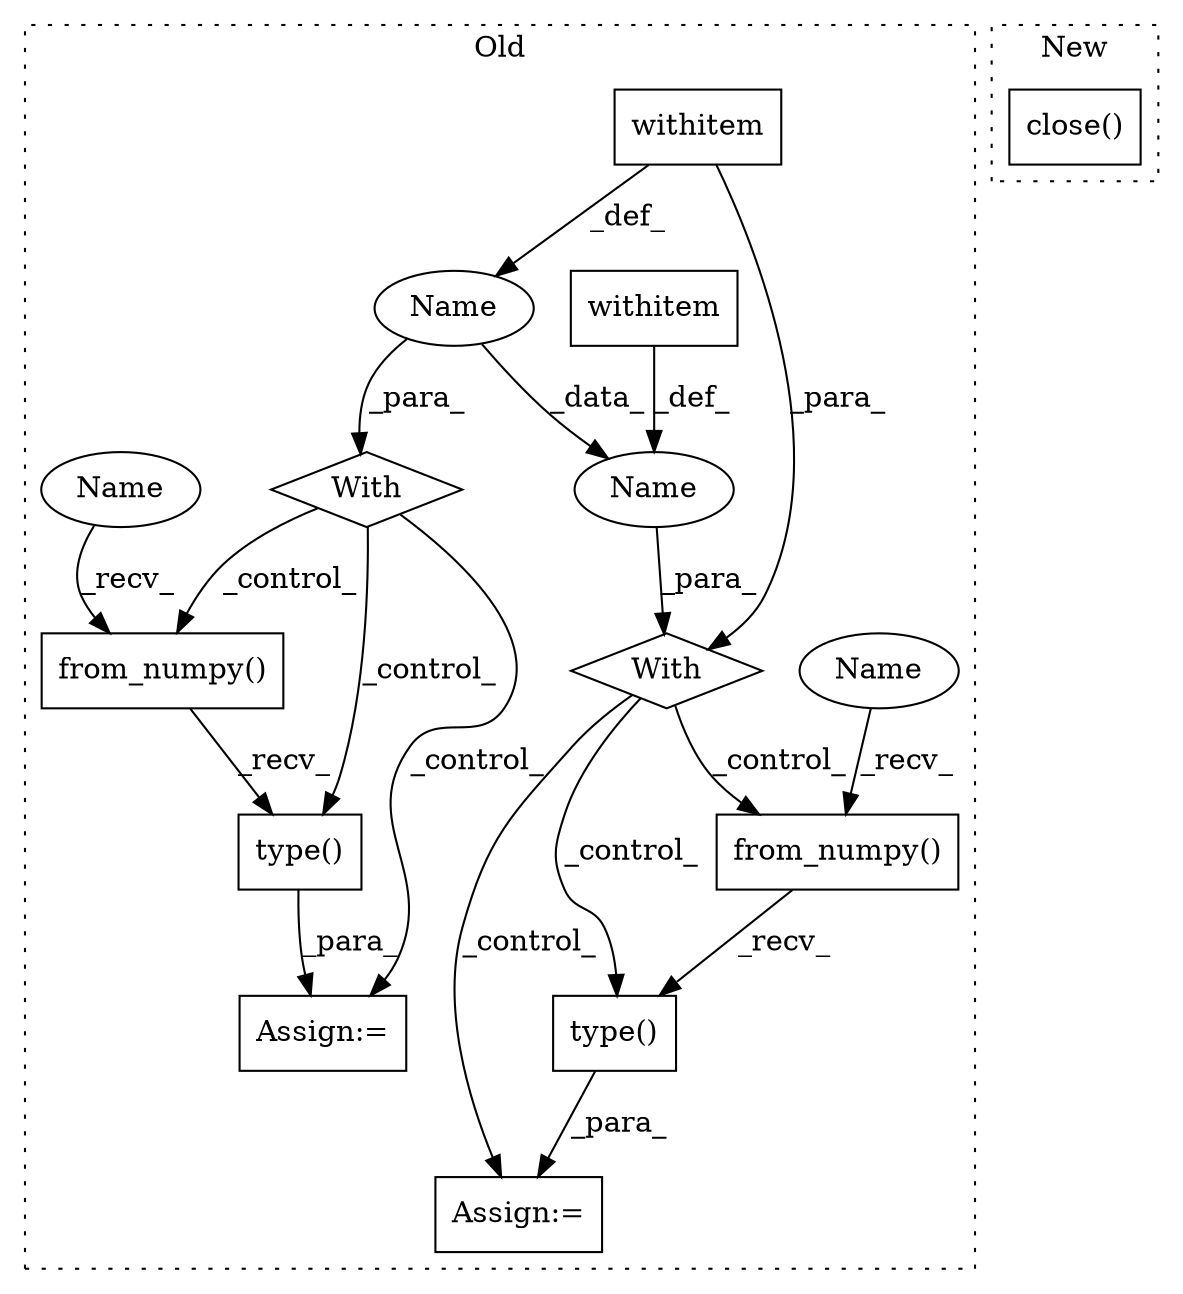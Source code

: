 digraph G {
subgraph cluster0 {
1 [label="from_numpy()" a="75" s="1000,1023" l="17,1" shape="box"];
3 [label="Name" a="87" s="654" l="4" shape="ellipse"];
4 [label="Assign:=" a="68" s="996" l="4" shape="box"];
5 [label="With" a="39" s="560,569" l="5,99" shape="diamond"];
6 [label="from_numpy()" a="75" s="3889,3910" l="17,1" shape="box"];
7 [label="Name" a="87" s="3666" l="4" shape="ellipse"];
8 [label="Assign:=" a="68" s="3883" l="6" shape="box"];
9 [label="With" a="39" s="3567,3576" l="5,104" shape="diamond"];
10 [label="withitem" a="49" s="565" l="4" shape="box"];
11 [label="type()" a="75" s="1000,1047" l="30,1" shape="box"];
12 [label="withitem" a="49" s="3572" l="4" shape="box"];
13 [label="type()" a="75" s="3889,3934" l="28,1" shape="box"];
14 [label="Name" a="87" s="1000" l="5" shape="ellipse"];
15 [label="Name" a="87" s="3889" l="5" shape="ellipse"];
label = "Old";
style="dotted";
}
subgraph cluster1 {
2 [label="close()" a="75" s="4858" l="12" shape="box"];
label = "New";
style="dotted";
}
1 -> 11 [label="_recv_"];
3 -> 5 [label="_para_"];
3 -> 7 [label="_data_"];
5 -> 4 [label="_control_"];
5 -> 1 [label="_control_"];
5 -> 11 [label="_control_"];
6 -> 13 [label="_recv_"];
7 -> 9 [label="_para_"];
9 -> 8 [label="_control_"];
9 -> 13 [label="_control_"];
9 -> 6 [label="_control_"];
10 -> 9 [label="_para_"];
10 -> 3 [label="_def_"];
11 -> 4 [label="_para_"];
12 -> 7 [label="_def_"];
13 -> 8 [label="_para_"];
14 -> 1 [label="_recv_"];
15 -> 6 [label="_recv_"];
}